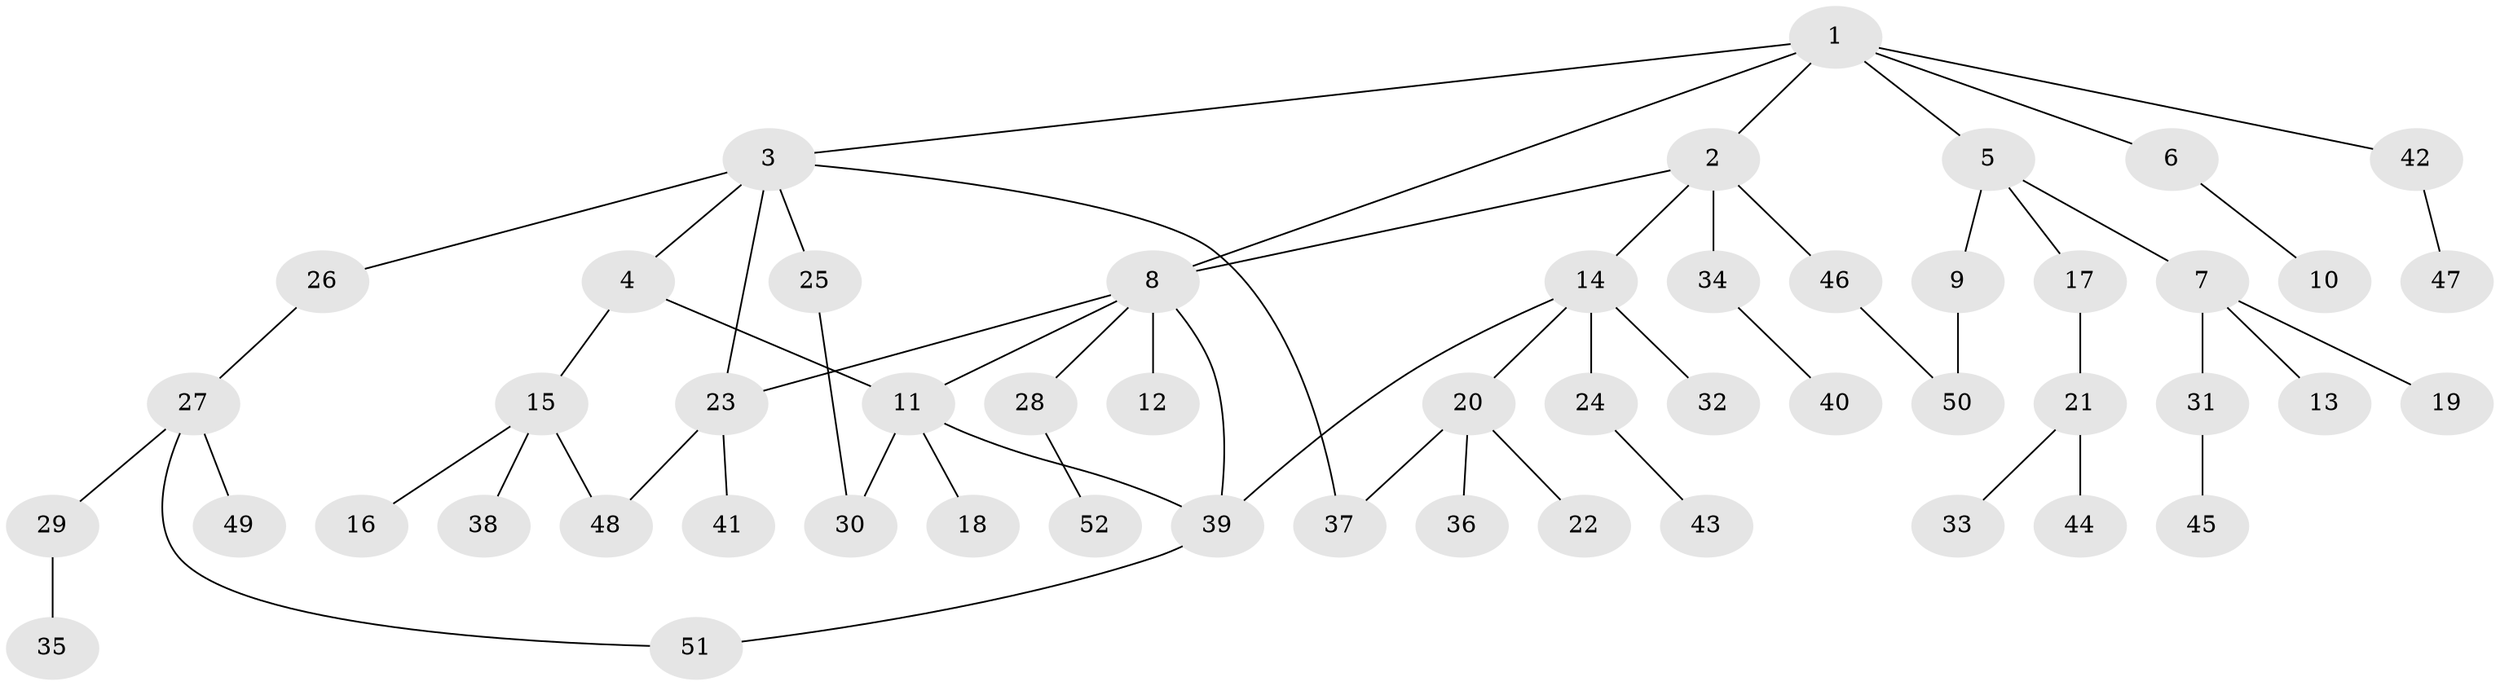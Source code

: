 // coarse degree distribution, {6: 0.03225806451612903, 5: 0.06451612903225806, 7: 0.03225806451612903, 4: 0.06451612903225806, 2: 0.3225806451612903, 3: 0.06451612903225806, 9: 0.03225806451612903, 1: 0.3870967741935484}
// Generated by graph-tools (version 1.1) at 2025/17/03/04/25 18:17:07]
// undirected, 52 vertices, 61 edges
graph export_dot {
graph [start="1"]
  node [color=gray90,style=filled];
  1;
  2;
  3;
  4;
  5;
  6;
  7;
  8;
  9;
  10;
  11;
  12;
  13;
  14;
  15;
  16;
  17;
  18;
  19;
  20;
  21;
  22;
  23;
  24;
  25;
  26;
  27;
  28;
  29;
  30;
  31;
  32;
  33;
  34;
  35;
  36;
  37;
  38;
  39;
  40;
  41;
  42;
  43;
  44;
  45;
  46;
  47;
  48;
  49;
  50;
  51;
  52;
  1 -- 2;
  1 -- 3;
  1 -- 5;
  1 -- 6;
  1 -- 42;
  1 -- 8;
  2 -- 8;
  2 -- 14;
  2 -- 34;
  2 -- 46;
  3 -- 4;
  3 -- 25;
  3 -- 26;
  3 -- 37;
  3 -- 23;
  4 -- 11;
  4 -- 15;
  5 -- 7;
  5 -- 9;
  5 -- 17;
  6 -- 10;
  7 -- 13;
  7 -- 19;
  7 -- 31;
  8 -- 12;
  8 -- 23;
  8 -- 28;
  8 -- 11;
  8 -- 39;
  9 -- 50;
  11 -- 18;
  11 -- 30;
  11 -- 39;
  14 -- 20;
  14 -- 24;
  14 -- 32;
  14 -- 39;
  15 -- 16;
  15 -- 38;
  15 -- 48;
  17 -- 21;
  20 -- 22;
  20 -- 36;
  20 -- 37;
  21 -- 33;
  21 -- 44;
  23 -- 41;
  23 -- 48;
  24 -- 43;
  25 -- 30;
  26 -- 27;
  27 -- 29;
  27 -- 49;
  27 -- 51;
  28 -- 52;
  29 -- 35;
  31 -- 45;
  34 -- 40;
  39 -- 51;
  42 -- 47;
  46 -- 50;
}

